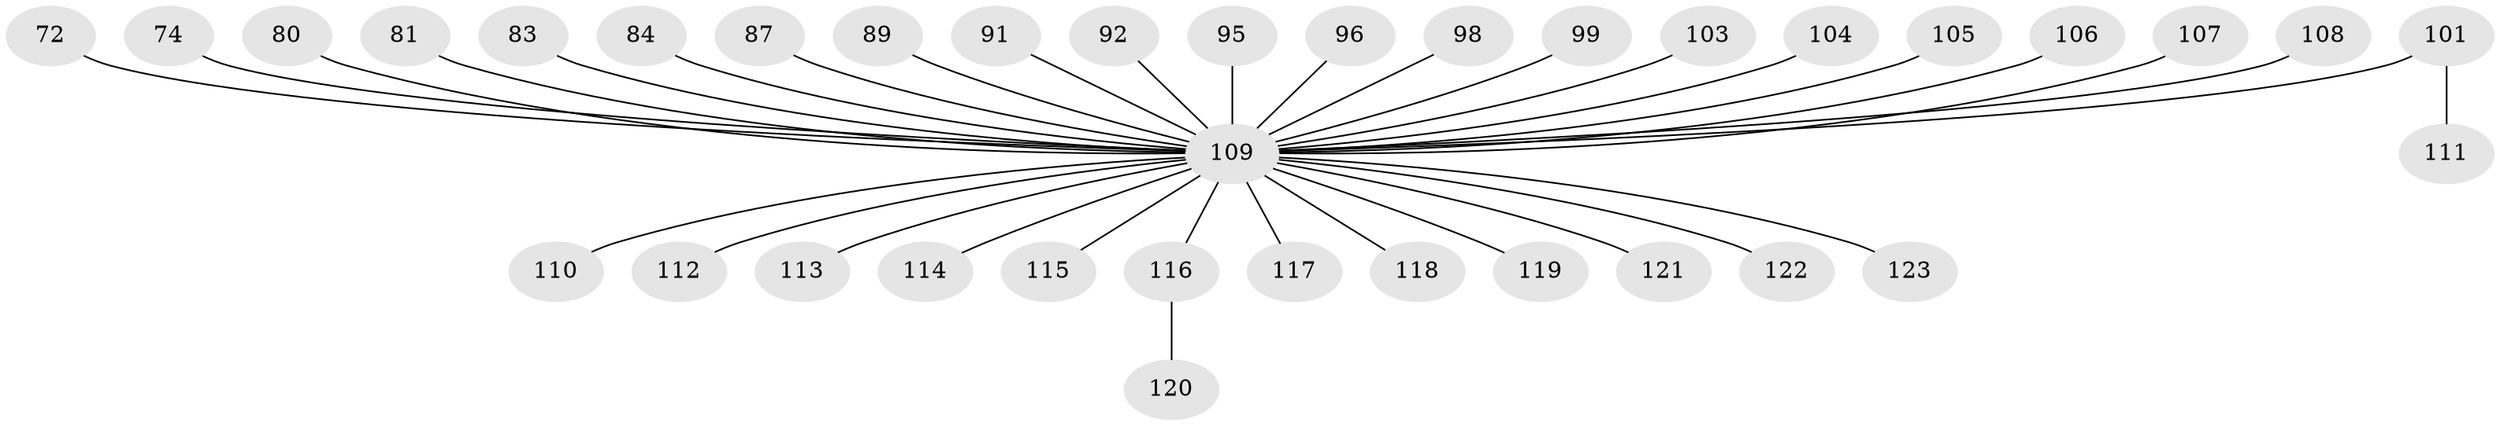 // original degree distribution, {6: 0.04065040650406504, 4: 0.06504065040650407, 8: 0.008130081300813009, 3: 0.08130081300813008, 2: 0.3008130081300813, 5: 0.016260162601626018, 1: 0.4878048780487805}
// Generated by graph-tools (version 1.1) at 2025/55/03/04/25 21:55:55]
// undirected, 36 vertices, 35 edges
graph export_dot {
graph [start="1"]
  node [color=gray90,style=filled];
  72;
  74;
  80;
  81;
  83;
  84;
  87;
  89 [super="+27+50+53+59+73"];
  91;
  92;
  95;
  96;
  98;
  99;
  101;
  103;
  104 [super="+97"];
  105;
  106;
  107;
  108 [super="+94"];
  109 [super="+90+93+39+40+100+42+46+47+48+49+55+56+62+65+68+70"];
  110;
  111;
  112 [super="+77"];
  113;
  114;
  115;
  116 [super="+54+88+102"];
  117;
  118;
  119;
  120;
  121;
  122;
  123;
  72 -- 109;
  74 -- 109;
  80 -- 109;
  81 -- 109;
  83 -- 109;
  84 -- 109;
  87 -- 109;
  89 -- 109;
  91 -- 109;
  92 -- 109;
  95 -- 109;
  96 -- 109;
  98 -- 109;
  99 -- 109;
  101 -- 111;
  101 -- 109;
  103 -- 109;
  104 -- 109;
  105 -- 109;
  106 -- 109;
  107 -- 109;
  108 -- 109;
  109 -- 123;
  109 -- 110;
  109 -- 112;
  109 -- 113;
  109 -- 114;
  109 -- 115;
  109 -- 116;
  109 -- 117;
  109 -- 118;
  109 -- 119;
  109 -- 121;
  109 -- 122;
  116 -- 120;
}

